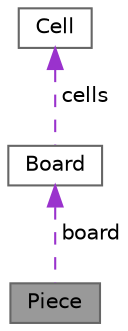 digraph "Piece"
{
 // LATEX_PDF_SIZE
  bgcolor="transparent";
  edge [fontname=Helvetica,fontsize=10,labelfontname=Helvetica,labelfontsize=10];
  node [fontname=Helvetica,fontsize=10,shape=box,height=0.2,width=0.4];
  Node1 [label="Piece",height=0.2,width=0.4,color="gray40", fillcolor="grey60", style="filled", fontcolor="black",tooltip="Structure that represents a game piece."];
  Node2 -> Node1 [dir="back",color="darkorchid3",style="dashed",label=" board" ];
  Node2 [label="Board",height=0.2,width=0.4,color="gray40", fillcolor="white", style="filled",URL="$struct_board.html",tooltip="Structure that represents the game board."];
  Node3 -> Node2 [dir="back",color="darkorchid3",style="dashed",label=" cells" ];
  Node3 [label="Cell",height=0.2,width=0.4,color="gray40", fillcolor="white", style="filled",URL="$struct_cell.html",tooltip="Structure that represents a cell in the game board."];
}

